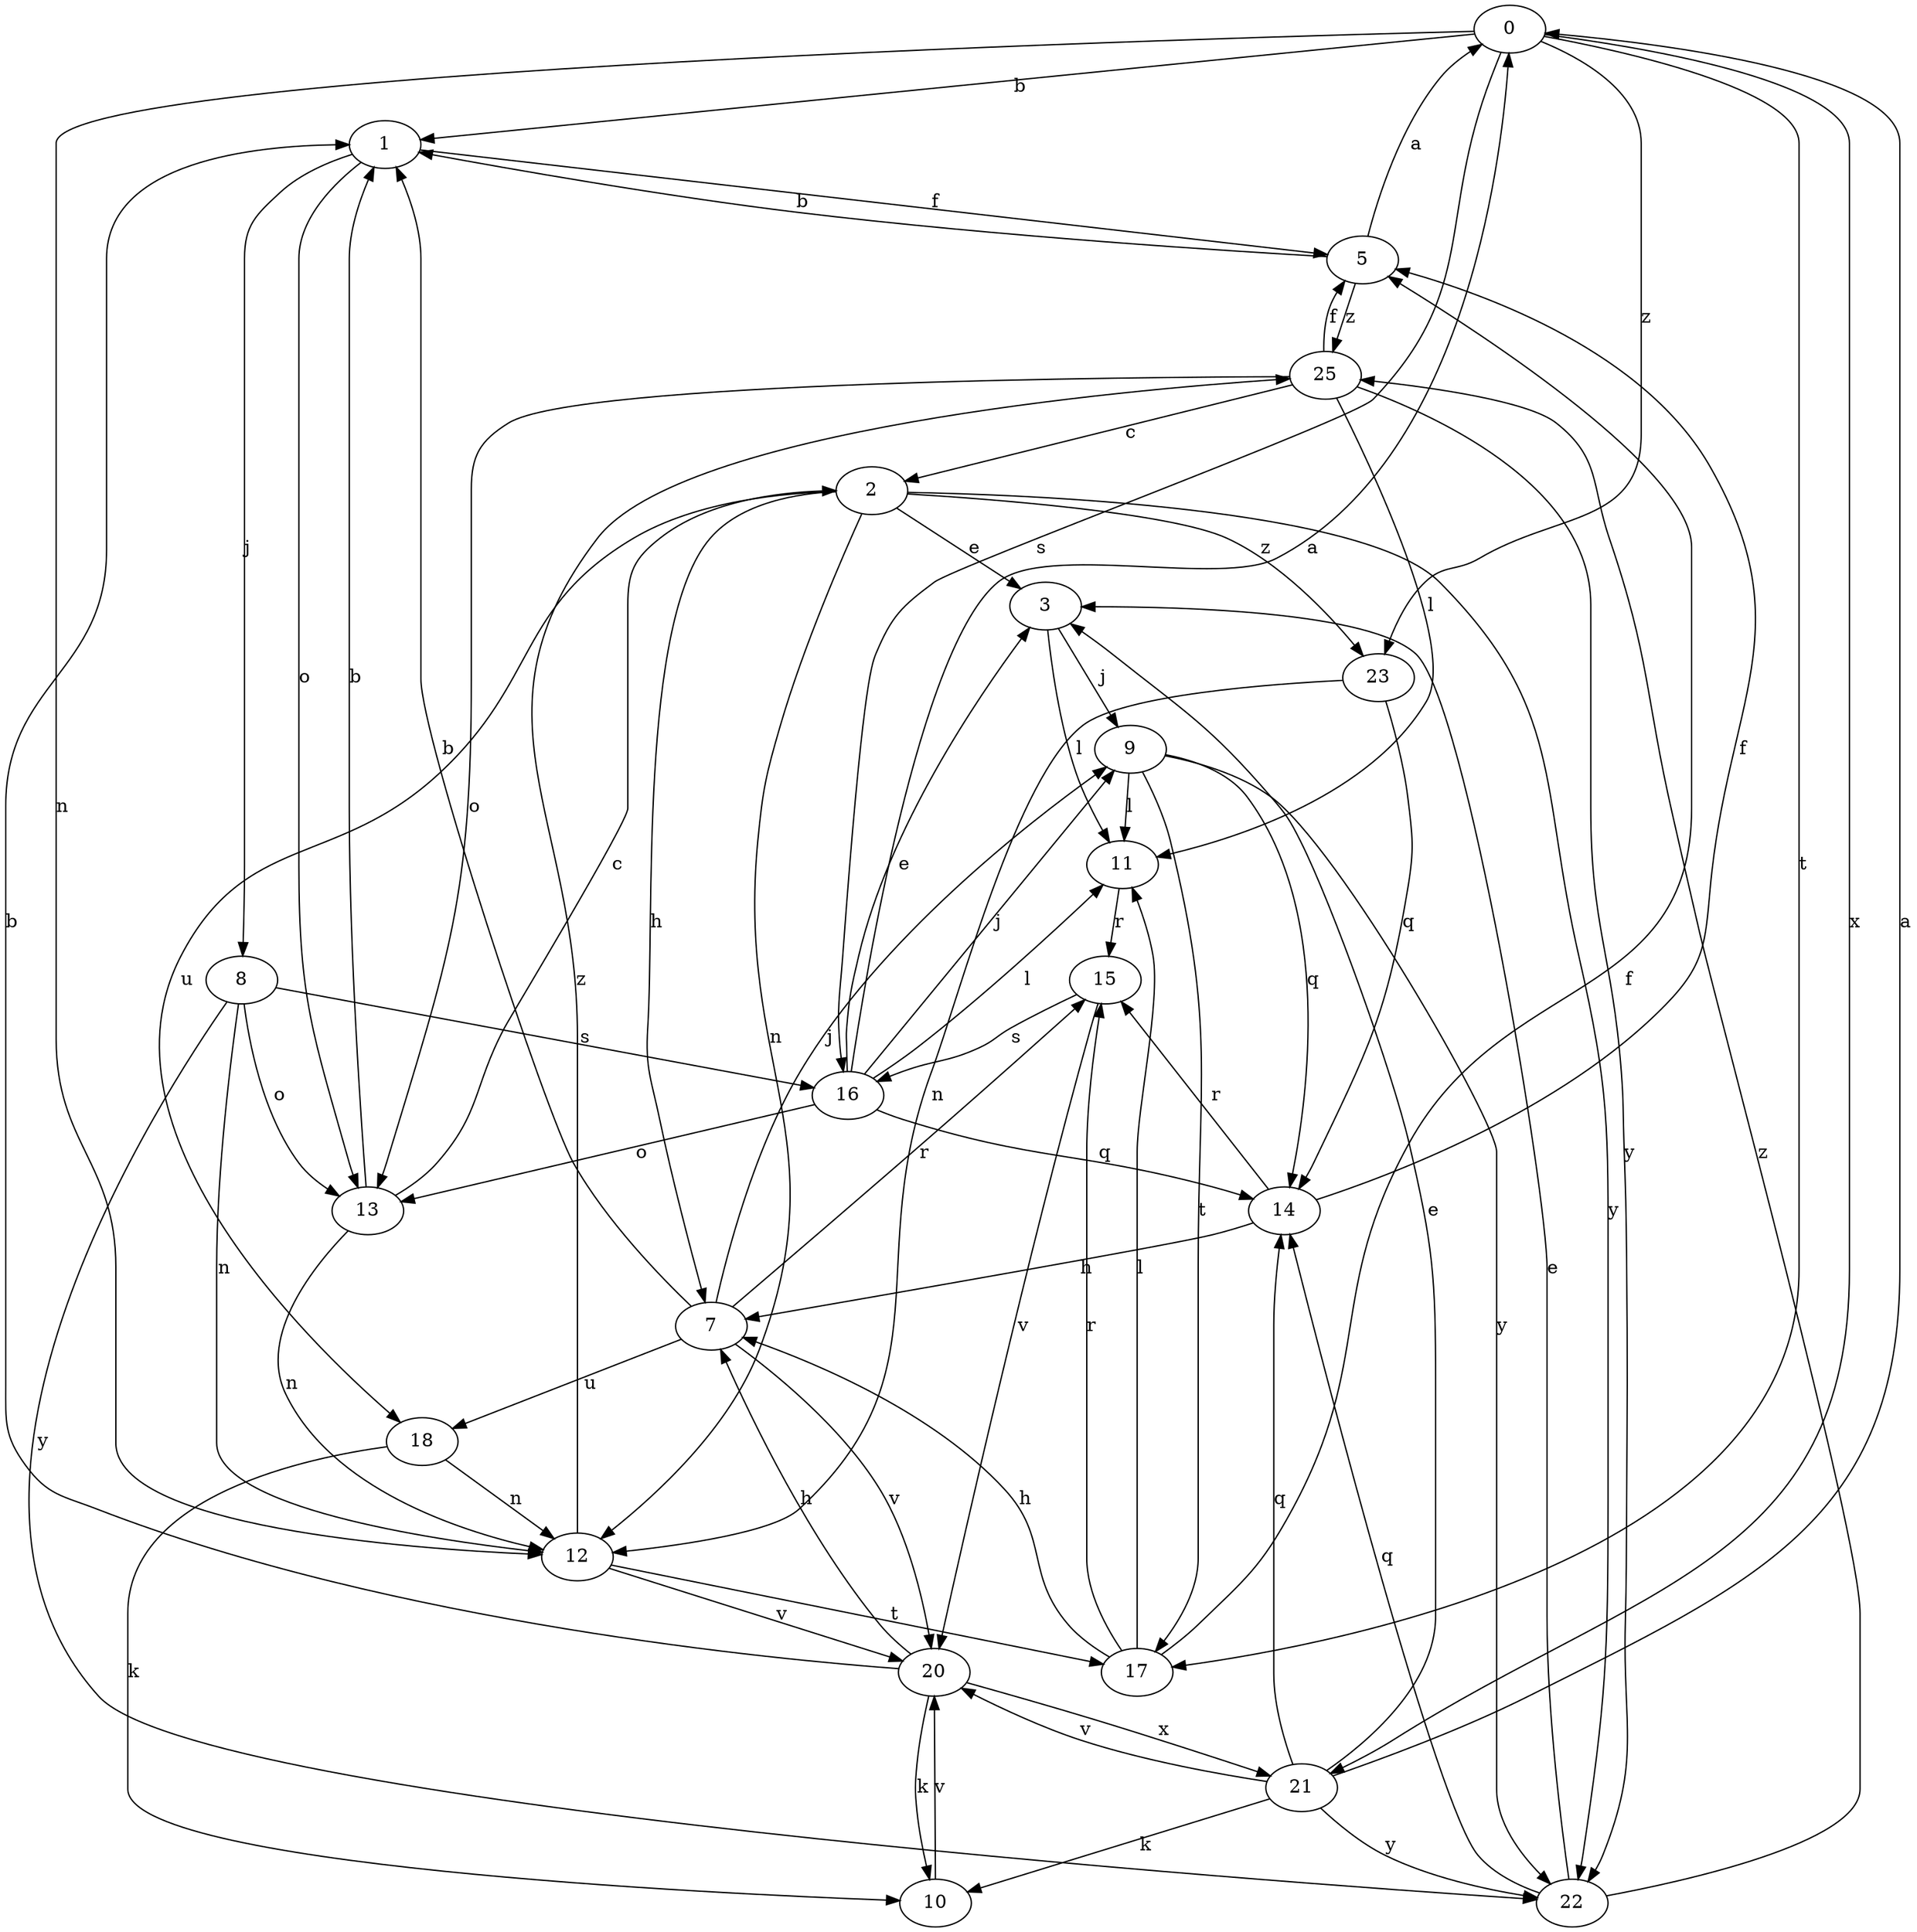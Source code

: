 strict digraph  {
0;
1;
2;
3;
5;
7;
8;
9;
10;
11;
12;
13;
14;
15;
16;
17;
18;
20;
21;
22;
23;
25;
0 -> 1  [label=b];
0 -> 12  [label=n];
0 -> 16  [label=s];
0 -> 17  [label=t];
0 -> 21  [label=x];
0 -> 23  [label=z];
1 -> 5  [label=f];
1 -> 8  [label=j];
1 -> 13  [label=o];
2 -> 3  [label=e];
2 -> 7  [label=h];
2 -> 12  [label=n];
2 -> 18  [label=u];
2 -> 22  [label=y];
2 -> 23  [label=z];
3 -> 9  [label=j];
3 -> 11  [label=l];
5 -> 0  [label=a];
5 -> 1  [label=b];
5 -> 25  [label=z];
7 -> 1  [label=b];
7 -> 9  [label=j];
7 -> 15  [label=r];
7 -> 18  [label=u];
7 -> 20  [label=v];
8 -> 12  [label=n];
8 -> 13  [label=o];
8 -> 16  [label=s];
8 -> 22  [label=y];
9 -> 11  [label=l];
9 -> 14  [label=q];
9 -> 17  [label=t];
9 -> 22  [label=y];
10 -> 20  [label=v];
11 -> 15  [label=r];
12 -> 17  [label=t];
12 -> 20  [label=v];
12 -> 25  [label=z];
13 -> 1  [label=b];
13 -> 2  [label=c];
13 -> 12  [label=n];
14 -> 5  [label=f];
14 -> 7  [label=h];
14 -> 15  [label=r];
15 -> 16  [label=s];
15 -> 20  [label=v];
16 -> 0  [label=a];
16 -> 3  [label=e];
16 -> 9  [label=j];
16 -> 11  [label=l];
16 -> 13  [label=o];
16 -> 14  [label=q];
17 -> 5  [label=f];
17 -> 7  [label=h];
17 -> 11  [label=l];
17 -> 15  [label=r];
18 -> 10  [label=k];
18 -> 12  [label=n];
20 -> 1  [label=b];
20 -> 7  [label=h];
20 -> 10  [label=k];
20 -> 21  [label=x];
21 -> 0  [label=a];
21 -> 3  [label=e];
21 -> 10  [label=k];
21 -> 14  [label=q];
21 -> 20  [label=v];
21 -> 22  [label=y];
22 -> 3  [label=e];
22 -> 14  [label=q];
22 -> 25  [label=z];
23 -> 12  [label=n];
23 -> 14  [label=q];
25 -> 2  [label=c];
25 -> 5  [label=f];
25 -> 11  [label=l];
25 -> 13  [label=o];
25 -> 22  [label=y];
}
